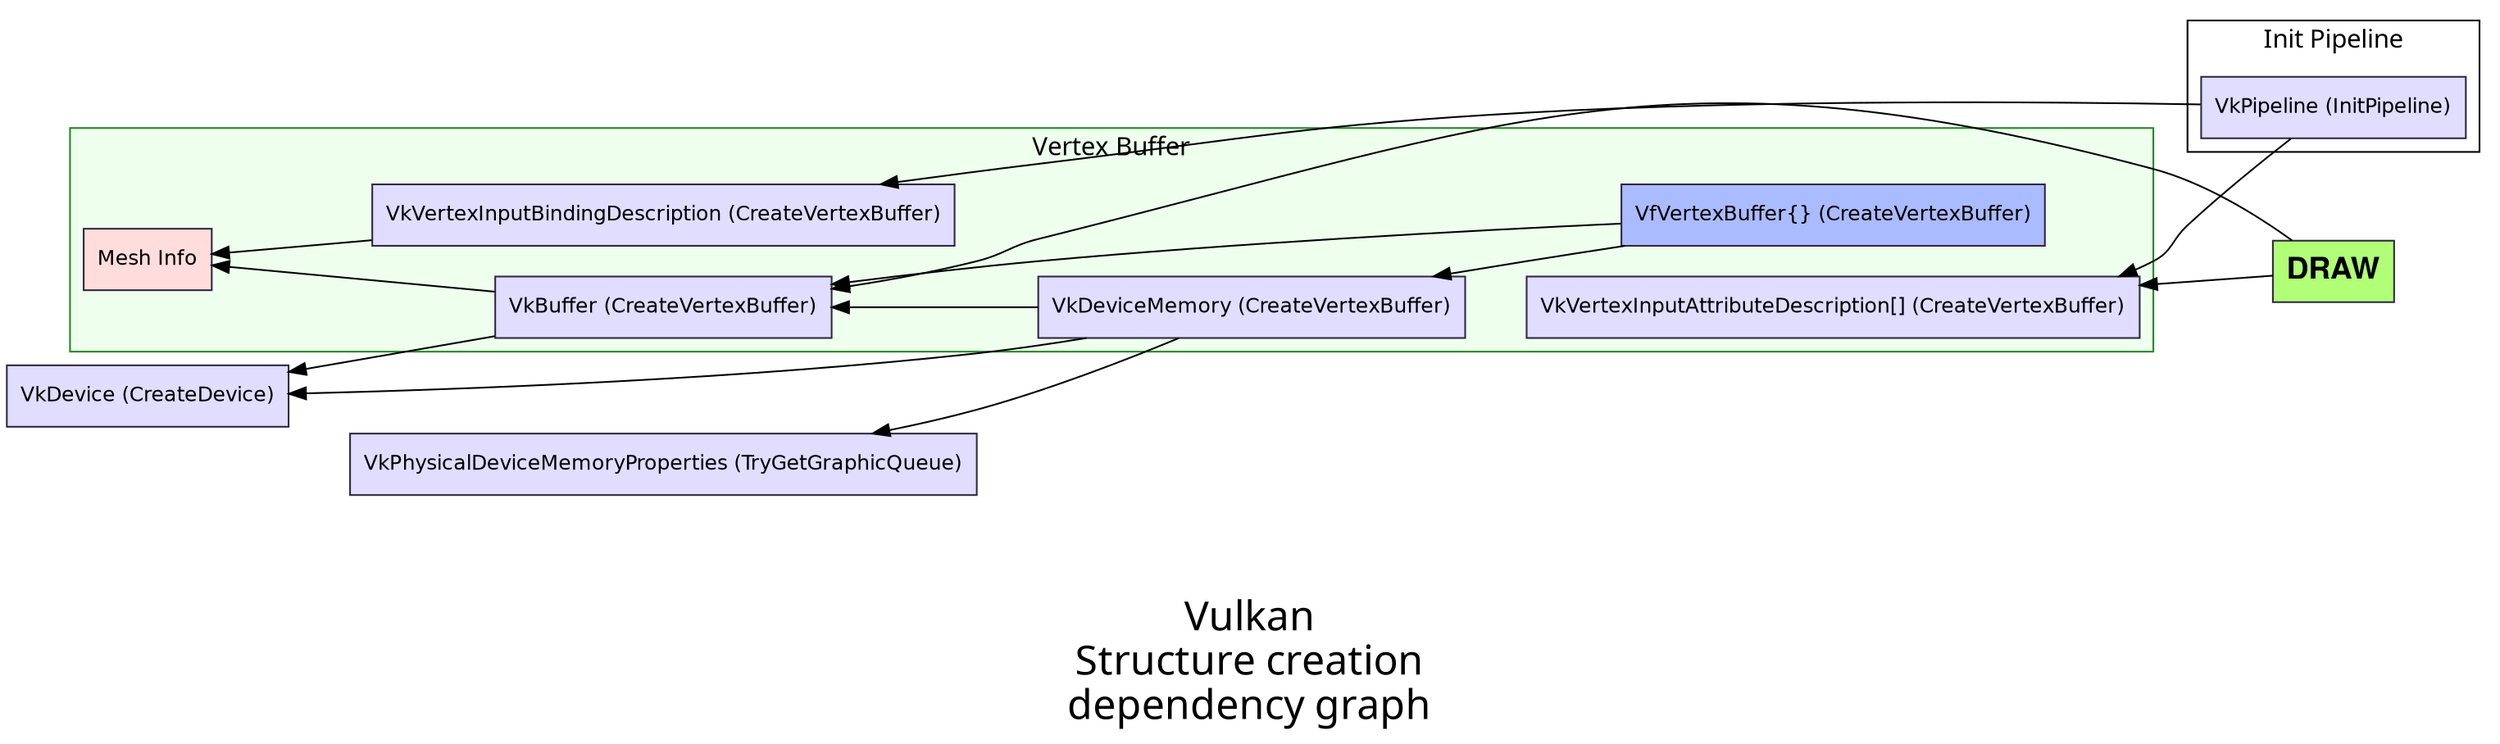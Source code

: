 digraph g {
  // STYLING
  rankdir=RL;
  graph [ fontname = "sans-serif",
          fontsize = 24,
          label = "\n\nVulkan\nStructure creation\ndependency graph",
          ];
  
  node [  shape = rectangle,
          style = filled,
          color = "#302840",
          fillcolor = "#E0DDFF",
          fontname = "helvetica",
          fontsize = 12 ];
  
  // Graph Contrete Styling
  "VfVertexBuffer{} (CreateVertexBuffer)" [fillcolor = "#AABBFF"];
  
  "DRAW" [fillcolor = "#B0FF77", fontname = "helvetica bold", fontsize = 18 ];
  
  "Mesh Info" [fillcolor = "#FFDDDD"];
  
  // Graph start
  
  // InitPipeline
  subgraph cluster_4 {
    node [style=filled];
    color="#000000";
    fontsize = 15;
    label = "Init Pipeline";
    
    "VkPipeline (InitPipeline)";
  }
  "VkPipeline (InitPipeline)" -> "VkVertexInputBindingDescription (CreateVertexBuffer)" ;
  "VkPipeline (InitPipeline)" -> "VkVertexInputAttributeDescription[] (CreateVertexBuffer)";
  
  // Vertexbuffer
  subgraph cluster_6 {
    node [style=filled];
    color="#228822";
    style=filled;
    fillcolor = "#EEFFEE";
    fontsize = 15;
    label = "Vertex Buffer";
    
    "VkBuffer (CreateVertexBuffer)" -> "Mesh Info";
    "VkDeviceMemory (CreateVertexBuffer)" -> "VkBuffer (CreateVertexBuffer)";
    
    "VfVertexBuffer{} (CreateVertexBuffer)" -> "VkBuffer (CreateVertexBuffer)";
    "VfVertexBuffer{} (CreateVertexBuffer)" -> "VkDeviceMemory (CreateVertexBuffer)";
    "VkVertexInputAttributeDescription[] (CreateVertexBuffer)";
    "VkVertexInputBindingDescription (CreateVertexBuffer)" -> "Mesh Info";
  }
  "VkBuffer (CreateVertexBuffer)" -> "VkDevice (CreateDevice)";

  "VkDeviceMemory (CreateVertexBuffer)" -> "VkDevice (CreateDevice)";
  "VkDeviceMemory (CreateVertexBuffer)" -> "VkPhysicalDeviceMemoryProperties (TryGetGraphicQueue)";

  
  // Draw Cube
  "DRAW" -> "VkVertexInputAttributeDescription[] (CreateVertexBuffer)";
  "DRAW" -> "VkBuffer (CreateVertexBuffer)";
  
}




























